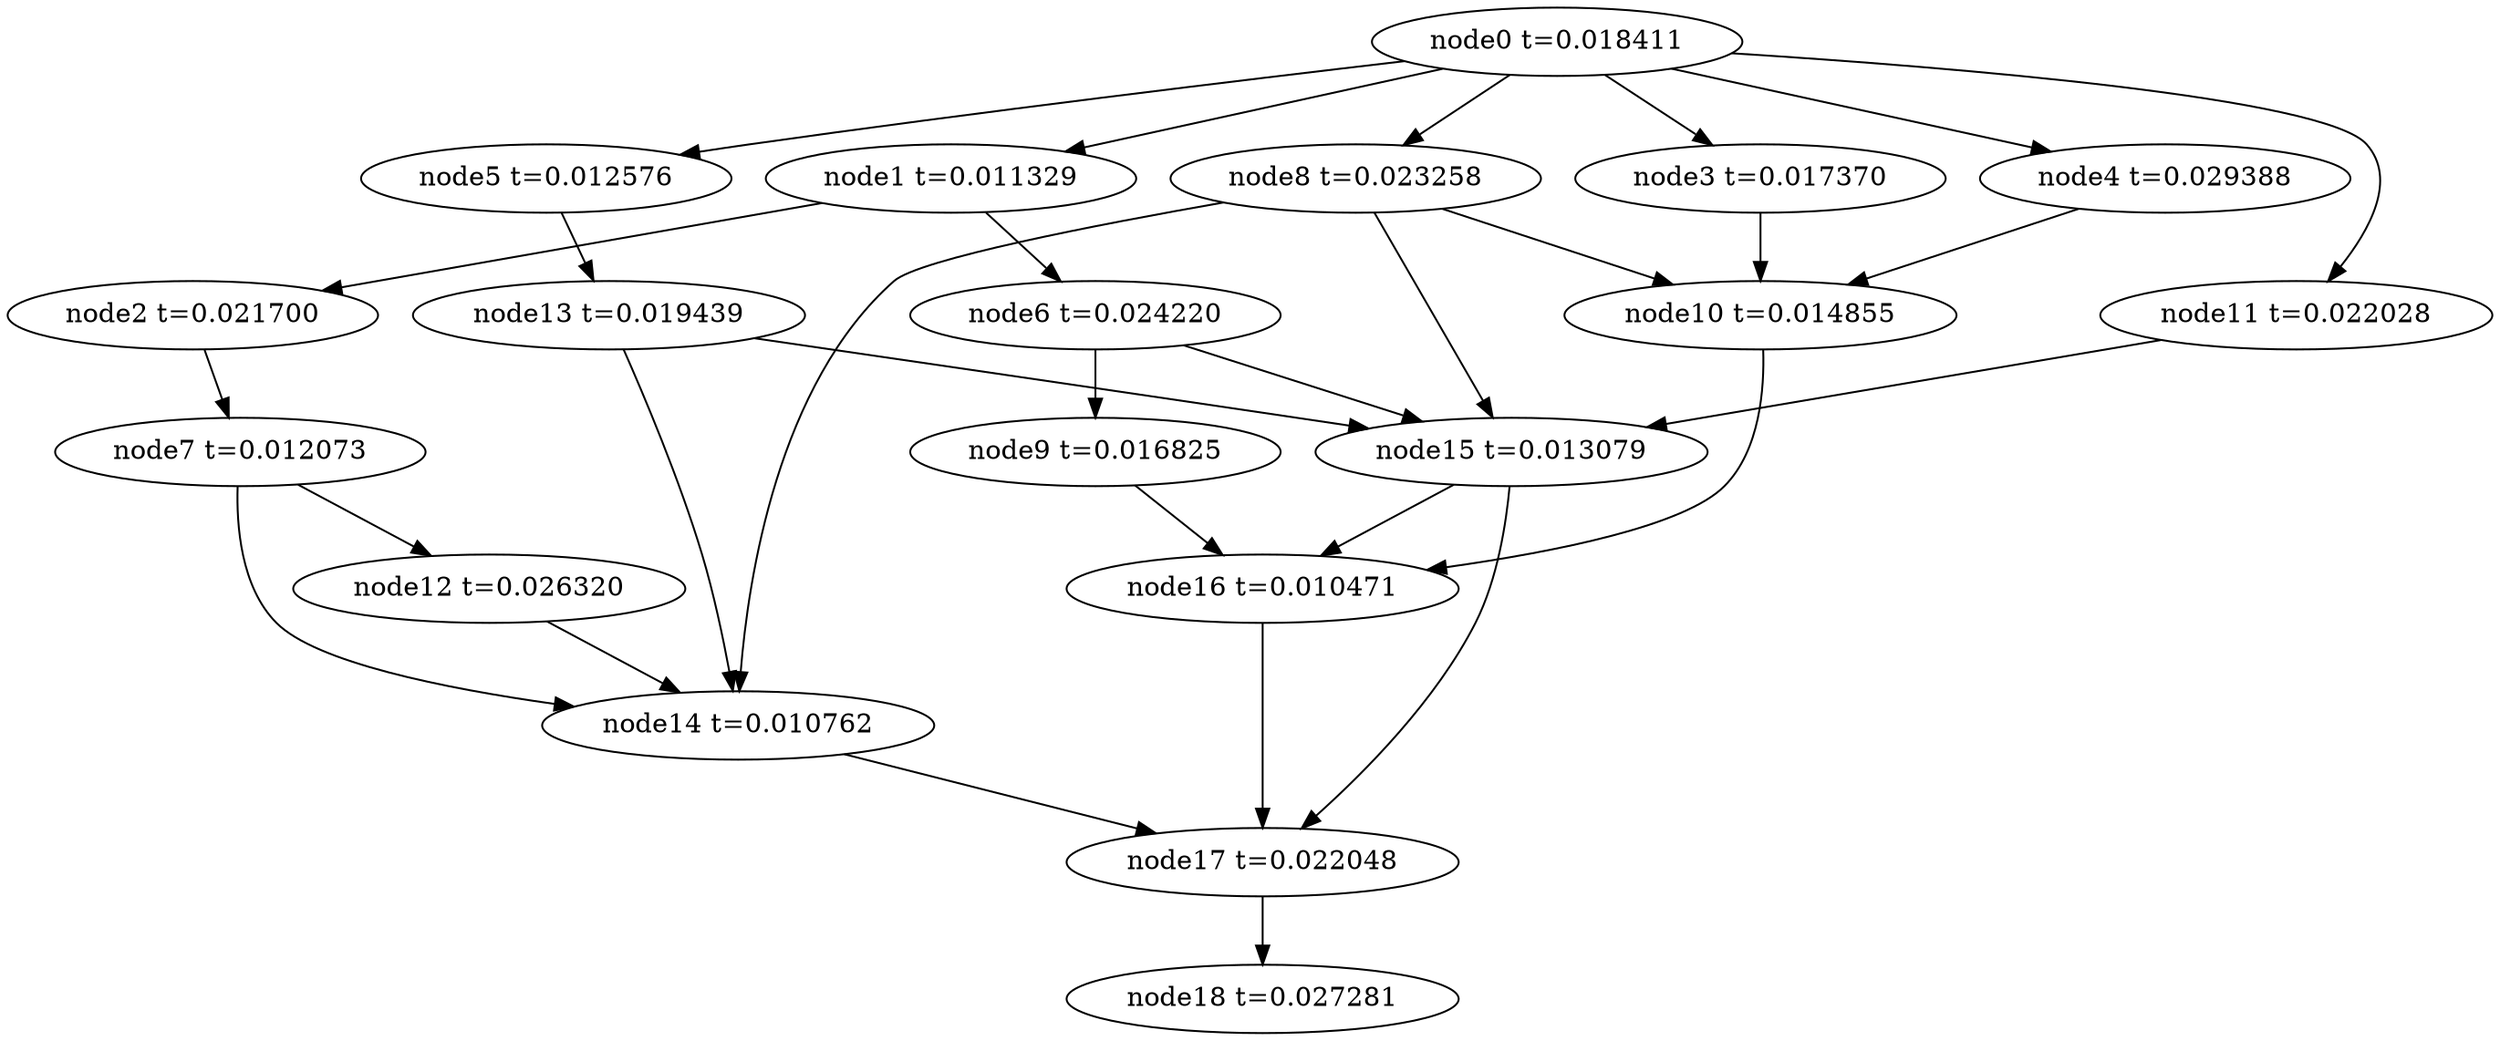 digraph g{
	node18[label="node18 t=0.027281"]
	node17 -> node18
	node17[label="node17 t=0.022048"];
	node16 -> node17
	node16[label="node16 t=0.010471"];
	node15 -> node17
	node15 -> node16
	node15[label="node15 t=0.013079"];
	node14 -> node17
	node14[label="node14 t=0.010762"];
	node13 -> node15
	node13 -> node14
	node13[label="node13 t=0.019439"];
	node12 -> node14
	node12[label="node12 t=0.026320"];
	node11 -> node15
	node11[label="node11 t=0.022028"];
	node10 -> node16
	node10[label="node10 t=0.014855"];
	node9 -> node16
	node9[label="node9 t=0.016825"];
	node8 -> node15
	node8 -> node14
	node8 -> node10
	node8[label="node8 t=0.023258"];
	node7 -> node14
	node7 -> node12
	node7[label="node7 t=0.012073"];
	node6 -> node15
	node6 -> node9
	node6[label="node6 t=0.024220"];
	node5 -> node13
	node5[label="node5 t=0.012576"];
	node4 -> node10
	node4[label="node4 t=0.029388"];
	node3 -> node10
	node3[label="node3 t=0.017370"];
	node2 -> node7
	node2[label="node2 t=0.021700"];
	node1 -> node6
	node1 -> node2
	node1[label="node1 t=0.011329"];
	node0 -> node11
	node0 -> node8
	node0 -> node5
	node0 -> node4
	node0 -> node3
	node0 -> node1
	node0[label="node0 t=0.018411"];
}
